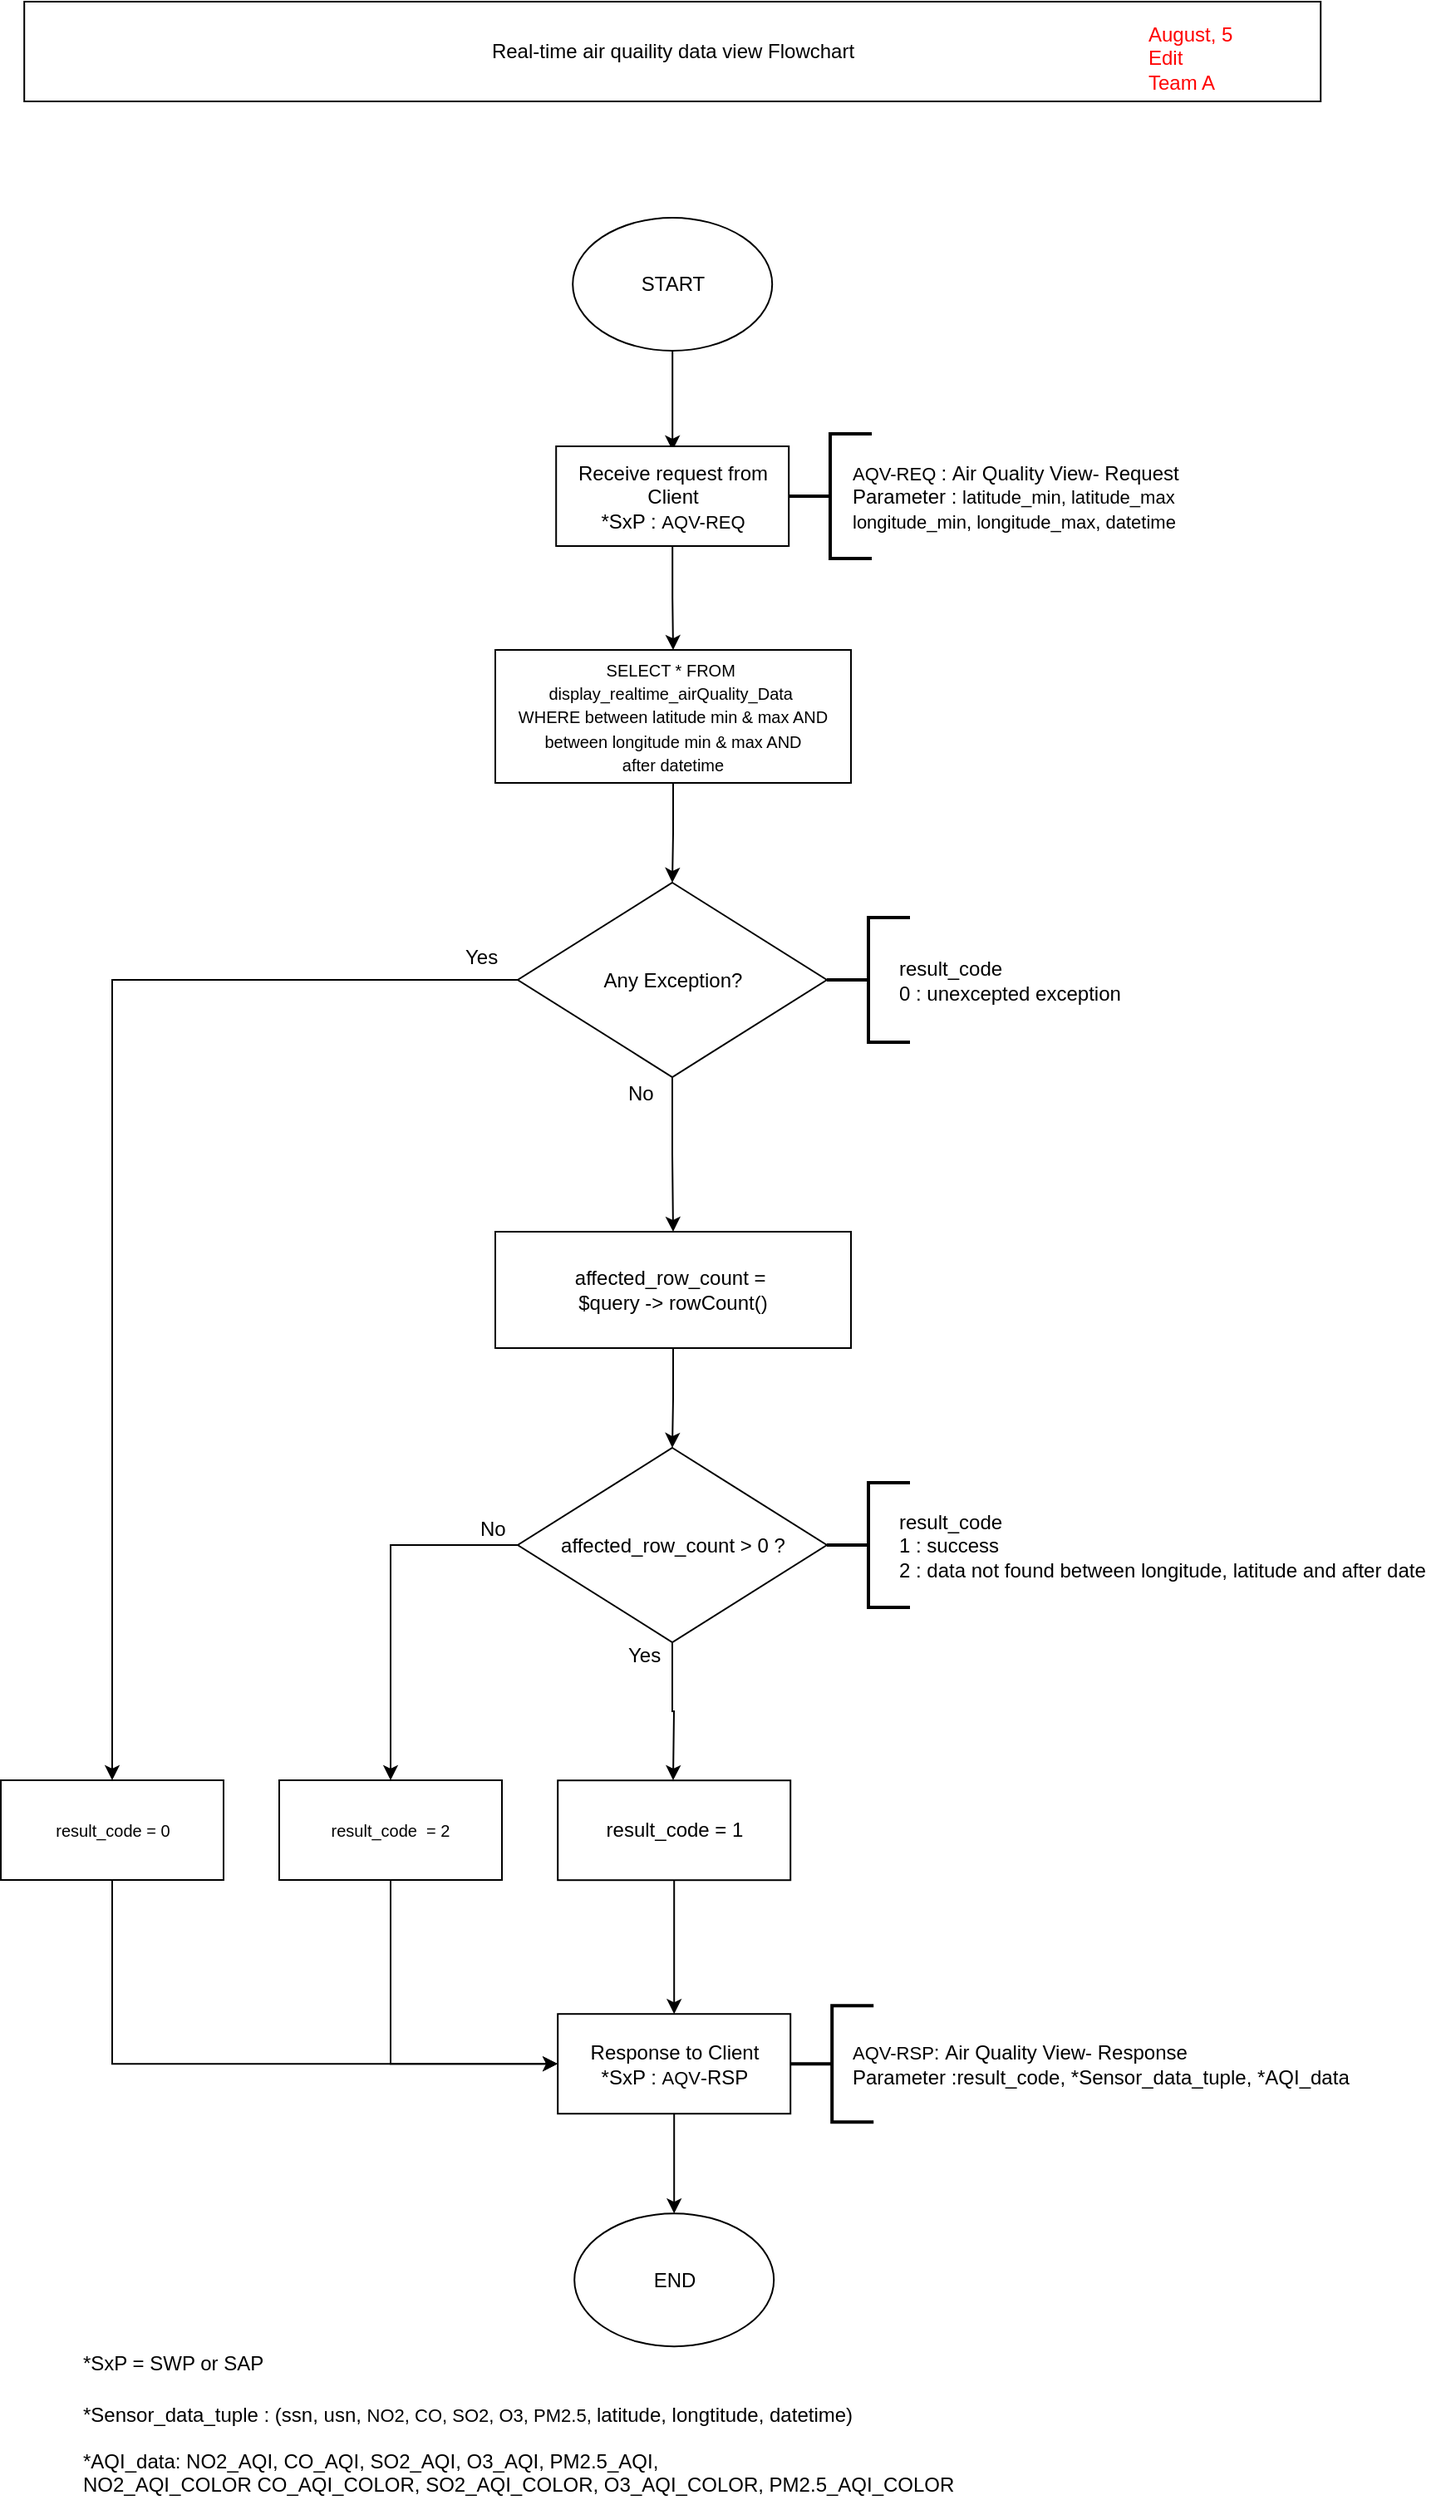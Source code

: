 <mxfile version="11.1.4" type="google"><diagram id="ABLE4gbQLp_otF9LFptc" name="Page-1"><mxGraphModel dx="2105" dy="1751" grid="1" gridSize="10" guides="1" tooltips="1" connect="1" arrows="1" fold="1" page="1" pageScale="1" pageWidth="827" pageHeight="1169" math="0" shadow="0"><root><mxCell id="0"/><mxCell id="1" parent="0"/><mxCell id="8Wl6RK5C6INiXL8hoWJC-1" style="edgeStyle=orthogonalEdgeStyle;rounded=0;orthogonalLoop=1;jettySize=auto;html=1;" parent="1" source="8Wl6RK5C6INiXL8hoWJC-2" edge="1"><mxGeometry relative="1" as="geometry"><mxPoint x="-414.4" y="-890" as="targetPoint"/></mxGeometry></mxCell><mxCell id="8Wl6RK5C6INiXL8hoWJC-2" value="START" style="ellipse;whiteSpace=wrap;html=1;" parent="1" vertex="1"><mxGeometry x="-474.4" y="-1030" width="120" height="80" as="geometry"/></mxCell><mxCell id="8Wl6RK5C6INiXL8hoWJC-3" style="edgeStyle=orthogonalEdgeStyle;rounded=0;orthogonalLoop=1;jettySize=auto;html=1;entryX=0.5;entryY=0;entryDx=0;entryDy=0;" parent="1" source="8Wl6RK5C6INiXL8hoWJC-4" target="8Wl6RK5C6INiXL8hoWJC-22" edge="1"><mxGeometry relative="1" as="geometry"><mxPoint x="-414.4" y="-760" as="targetPoint"/></mxGeometry></mxCell><mxCell id="8Wl6RK5C6INiXL8hoWJC-4" value="Receive request from Client&lt;br&gt;*SxP :&amp;nbsp;&lt;span style=&quot;font-size: 11px&quot;&gt;AQV-REQ&lt;/span&gt;" style="rounded=0;whiteSpace=wrap;html=1;" parent="1" vertex="1"><mxGeometry x="-484.4" y="-892.5" width="140" height="60" as="geometry"/></mxCell><mxCell id="8Wl6RK5C6INiXL8hoWJC-5" value="*SxP = SWP or SAP" style="text;html=1;resizable=0;points=[];autosize=1;align=left;verticalAlign=top;spacingTop=-4;" parent="1" vertex="1"><mxGeometry x="-770.9" y="250.6" width="120" height="20" as="geometry"/></mxCell><mxCell id="8Wl6RK5C6INiXL8hoWJC-6" value="" style="strokeWidth=2;html=1;shape=mxgraph.flowchart.annotation_2;align=left;pointerEvents=1" parent="1" vertex="1"><mxGeometry x="-344.5" y="-900" width="50" height="75" as="geometry"/></mxCell><mxCell id="8Wl6RK5C6INiXL8hoWJC-7" value="Real-time air quaility data view Flowchart" style="rounded=0;whiteSpace=wrap;html=1;" parent="1" vertex="1"><mxGeometry x="-804.4" y="-1160" width="780" height="60" as="geometry"/></mxCell><mxCell id="8Wl6RK5C6INiXL8hoWJC-8" style="edgeStyle=orthogonalEdgeStyle;rounded=0;orthogonalLoop=1;jettySize=auto;html=1;entryX=0.5;entryY=0;entryDx=0;entryDy=0;" parent="1" source="8Wl6RK5C6INiXL8hoWJC-9" target="8Wl6RK5C6INiXL8hoWJC-12" edge="1"><mxGeometry relative="1" as="geometry"><mxPoint x="-413.4" y="160.6" as="targetPoint"/></mxGeometry></mxCell><mxCell id="8Wl6RK5C6INiXL8hoWJC-9" value="Response to Client&lt;br&gt;*SxP :&amp;nbsp;&lt;span style=&quot;font-size: 11px&quot;&gt;AQV&lt;/span&gt;-RSP" style="rounded=0;whiteSpace=wrap;html=1;" parent="1" vertex="1"><mxGeometry x="-483.4" y="50.6" width="140" height="60" as="geometry"/></mxCell><mxCell id="8Wl6RK5C6INiXL8hoWJC-10" value="" style="strokeWidth=2;html=1;shape=mxgraph.flowchart.annotation_2;align=left;pointerEvents=1" parent="1" vertex="1"><mxGeometry x="-343.4" y="45.6" width="50" height="70" as="geometry"/></mxCell><mxCell id="8Wl6RK5C6INiXL8hoWJC-12" value="END" style="ellipse;whiteSpace=wrap;html=1;" parent="1" vertex="1"><mxGeometry x="-473.4" y="170.6" width="120" height="80" as="geometry"/></mxCell><mxCell id="8Wl6RK5C6INiXL8hoWJC-13" value="&lt;font color=&quot;#ff0000&quot;&gt;August, 5&lt;br&gt;Edit&amp;nbsp;&lt;br&gt;Team A&lt;br&gt;&lt;/font&gt;" style="text;html=1;resizable=0;points=[];autosize=1;align=left;verticalAlign=top;spacingTop=-4;" parent="1" vertex="1"><mxGeometry x="-129.9" y="-1150" width="70" height="40" as="geometry"/></mxCell><mxCell id="8Wl6RK5C6INiXL8hoWJC-16" value="*Sensor_data_tuple : (&lt;span style=&quot;white-space: nowrap&quot;&gt;ssn, usn,&amp;nbsp;&lt;/span&gt;&lt;span style=&quot;font-size: 11px&quot;&gt;NO2, CO, SO2, O3, PM2.5,&amp;nbsp;&lt;/span&gt;&lt;span style=&quot;white-space: nowrap&quot;&gt;latitude,&amp;nbsp;longtitude, datetime&lt;/span&gt;)" style="text;html=1;strokeColor=none;fillColor=none;align=left;verticalAlign=middle;whiteSpace=wrap;rounded=0;" parent="1" vertex="1"><mxGeometry x="-771" y="273" width="491" height="37" as="geometry"/></mxCell><mxCell id="8Wl6RK5C6INiXL8hoWJC-48" style="edgeStyle=orthogonalEdgeStyle;rounded=0;orthogonalLoop=1;jettySize=auto;html=1;entryX=0.5;entryY=0;entryDx=0;entryDy=0;" parent="1" source="8Wl6RK5C6INiXL8hoWJC-22" target="8Wl6RK5C6INiXL8hoWJC-47" edge="1"><mxGeometry relative="1" as="geometry"/></mxCell><mxCell id="8Wl6RK5C6INiXL8hoWJC-22" value="&lt;span style=&quot;font-size: 10px&quot;&gt;SELECT * FROM&amp;nbsp;&lt;br&gt;&lt;/span&gt;&lt;span style=&quot;font-size: 10px&quot;&gt;display_realtime_airQuality_Data&amp;nbsp;&lt;br&gt;WHERE between latitude min &amp;amp; max AND&lt;br&gt;between longitude min &amp;amp; max AND&lt;br&gt;after datetime&lt;br&gt;&lt;/span&gt;" style="rounded=0;whiteSpace=wrap;html=1;align=center;" parent="1" vertex="1"><mxGeometry x="-521" y="-770" width="214" height="80" as="geometry"/></mxCell><mxCell id="8Wl6RK5C6INiXL8hoWJC-23" style="edgeStyle=orthogonalEdgeStyle;rounded=0;orthogonalLoop=1;jettySize=auto;html=1;" parent="1" source="8Wl6RK5C6INiXL8hoWJC-25" edge="1"><mxGeometry relative="1" as="geometry"><mxPoint x="-414" y="-90" as="targetPoint"/></mxGeometry></mxCell><mxCell id="8Wl6RK5C6INiXL8hoWJC-58" style="edgeStyle=orthogonalEdgeStyle;rounded=0;orthogonalLoop=1;jettySize=auto;html=1;entryX=0.5;entryY=0;entryDx=0;entryDy=0;" parent="1" source="8Wl6RK5C6INiXL8hoWJC-25" target="8Wl6RK5C6INiXL8hoWJC-29" edge="1"><mxGeometry relative="1" as="geometry"/></mxCell><mxCell id="8Wl6RK5C6INiXL8hoWJC-25" value="&lt;span style=&quot;white-space: normal&quot;&gt;affected_row_count &amp;gt; 0 ?&lt;/span&gt;" style="rhombus;whiteSpace=wrap;html=1;align=center;" parent="1" vertex="1"><mxGeometry x="-507.5" y="-290" width="186" height="117" as="geometry"/></mxCell><mxCell id="8Wl6RK5C6INiXL8hoWJC-26" value="" style="edgeStyle=orthogonalEdgeStyle;rounded=0;orthogonalLoop=1;jettySize=auto;html=1;" parent="1" source="8Wl6RK5C6INiXL8hoWJC-27" target="8Wl6RK5C6INiXL8hoWJC-25" edge="1"><mxGeometry relative="1" as="geometry"/></mxCell><mxCell id="8Wl6RK5C6INiXL8hoWJC-27" value="affected_row_count =&amp;nbsp;&lt;br&gt;$query -&amp;gt; rowCount()" style="rounded=0;whiteSpace=wrap;html=1;align=center;" parent="1" vertex="1"><mxGeometry x="-521" y="-420" width="214" height="70" as="geometry"/></mxCell><mxCell id="8Wl6RK5C6INiXL8hoWJC-59" style="edgeStyle=orthogonalEdgeStyle;rounded=0;orthogonalLoop=1;jettySize=auto;html=1;entryX=0;entryY=0.5;entryDx=0;entryDy=0;exitX=0.5;exitY=1;exitDx=0;exitDy=0;" parent="1" source="8Wl6RK5C6INiXL8hoWJC-29" target="8Wl6RK5C6INiXL8hoWJC-9" edge="1"><mxGeometry relative="1" as="geometry"/></mxCell><mxCell id="8Wl6RK5C6INiXL8hoWJC-29" value="&lt;span style=&quot;font-size: 10px&quot;&gt;result_code&amp;nbsp; = 2&lt;/span&gt;" style="rounded=0;whiteSpace=wrap;html=1;align=center;" parent="1" vertex="1"><mxGeometry x="-651" y="-90" width="134" height="60" as="geometry"/></mxCell><mxCell id="8Wl6RK5C6INiXL8hoWJC-30" value="No" style="text;html=1;resizable=0;points=[];autosize=1;align=left;verticalAlign=top;spacingTop=-4;" parent="1" vertex="1"><mxGeometry x="-532" y="-251" width="30" height="20" as="geometry"/></mxCell><mxCell id="8Wl6RK5C6INiXL8hoWJC-31" value="Yes" style="text;html=1;resizable=0;points=[];autosize=1;align=left;verticalAlign=top;spacingTop=-4;" parent="1" vertex="1"><mxGeometry x="-443" y="-175" width="30" height="20" as="geometry"/></mxCell><mxCell id="8Wl6RK5C6INiXL8hoWJC-32" value="" style="strokeWidth=2;html=1;shape=mxgraph.flowchart.annotation_2;align=left;pointerEvents=1" parent="1" vertex="1"><mxGeometry x="-321.5" y="-269" width="50" height="75" as="geometry"/></mxCell><mxCell id="8Wl6RK5C6INiXL8hoWJC-33" value="result_code&lt;br&gt;1 : success&lt;br&gt;2 : data not found between longitude, latitude and after date" style="text;html=1;strokeColor=none;fillColor=none;align=left;verticalAlign=middle;whiteSpace=wrap;rounded=0;" parent="1" vertex="1"><mxGeometry x="-280" y="-257" width="330" height="52" as="geometry"/></mxCell><mxCell id="8Wl6RK5C6INiXL8hoWJC-44" value="&lt;span style=&quot;font-size: 11px&quot;&gt;AQV-REQ&amp;nbsp;&lt;/span&gt;&lt;span style=&quot;white-space: nowrap&quot;&gt;:&amp;nbsp;&lt;/span&gt;Air Quality View- Request&lt;br style=&quot;white-space: nowrap&quot;&gt;&lt;span style=&quot;white-space: nowrap&quot;&gt;Parameter :&amp;nbsp;&lt;/span&gt;&lt;span style=&quot;font-size: 11px ; text-align: center&quot;&gt;latitude_min, latitude_max&lt;/span&gt;&lt;br style=&quot;font-size: 11px ; text-align: center&quot;&gt;&lt;span style=&quot;font-size: 11px ; text-align: center&quot;&gt;longitude_min, longitude_max, datetime&lt;/span&gt;" style="text;html=1;strokeColor=none;fillColor=none;align=left;verticalAlign=middle;whiteSpace=wrap;rounded=0;" parent="1" vertex="1"><mxGeometry x="-308.5" y="-899" width="240" height="73" as="geometry"/></mxCell><mxCell id="8Wl6RK5C6INiXL8hoWJC-49" style="edgeStyle=orthogonalEdgeStyle;rounded=0;orthogonalLoop=1;jettySize=auto;html=1;entryX=0.5;entryY=0;entryDx=0;entryDy=0;" parent="1" source="8Wl6RK5C6INiXL8hoWJC-47" target="8Wl6RK5C6INiXL8hoWJC-27" edge="1"><mxGeometry relative="1" as="geometry"/></mxCell><mxCell id="8Wl6RK5C6INiXL8hoWJC-53" style="edgeStyle=orthogonalEdgeStyle;rounded=0;orthogonalLoop=1;jettySize=auto;html=1;entryX=0.5;entryY=0;entryDx=0;entryDy=0;" parent="1" source="8Wl6RK5C6INiXL8hoWJC-47" target="8Wl6RK5C6INiXL8hoWJC-52" edge="1"><mxGeometry relative="1" as="geometry"/></mxCell><mxCell id="8Wl6RK5C6INiXL8hoWJC-47" value="Any Exception?" style="rhombus;whiteSpace=wrap;html=1;align=center;" parent="1" vertex="1"><mxGeometry x="-507.5" y="-630" width="186" height="117" as="geometry"/></mxCell><mxCell id="8Wl6RK5C6INiXL8hoWJC-50" value="" style="strokeWidth=2;html=1;shape=mxgraph.flowchart.annotation_2;align=left;pointerEvents=1" parent="1" vertex="1"><mxGeometry x="-321.5" y="-609" width="50" height="75" as="geometry"/></mxCell><mxCell id="8Wl6RK5C6INiXL8hoWJC-51" value="result_code&lt;br&gt;0 : unexcepted exception" style="text;html=1;strokeColor=none;fillColor=none;align=left;verticalAlign=middle;whiteSpace=wrap;rounded=0;" parent="1" vertex="1"><mxGeometry x="-280" y="-597" width="150" height="52" as="geometry"/></mxCell><mxCell id="8Wl6RK5C6INiXL8hoWJC-60" style="edgeStyle=orthogonalEdgeStyle;rounded=0;orthogonalLoop=1;jettySize=auto;html=1;entryX=0;entryY=0.5;entryDx=0;entryDy=0;exitX=0.5;exitY=1;exitDx=0;exitDy=0;" parent="1" source="8Wl6RK5C6INiXL8hoWJC-52" target="8Wl6RK5C6INiXL8hoWJC-9" edge="1"><mxGeometry relative="1" as="geometry"/></mxCell><mxCell id="8Wl6RK5C6INiXL8hoWJC-52" value="&lt;span style=&quot;font-size: 10px&quot;&gt;result_code = 0&lt;/span&gt;" style="rounded=0;whiteSpace=wrap;html=1;align=center;" parent="1" vertex="1"><mxGeometry x="-818.5" y="-90" width="134" height="60" as="geometry"/></mxCell><mxCell id="8Wl6RK5C6INiXL8hoWJC-54" value="Yes" style="text;html=1;resizable=0;points=[];autosize=1;align=left;verticalAlign=top;spacingTop=-4;" parent="1" vertex="1"><mxGeometry x="-541.5" y="-595" width="30" height="20" as="geometry"/></mxCell><mxCell id="8Wl6RK5C6INiXL8hoWJC-55" value="No" style="text;html=1;resizable=0;points=[];autosize=1;align=left;verticalAlign=top;spacingTop=-4;" parent="1" vertex="1"><mxGeometry x="-443" y="-513" width="30" height="20" as="geometry"/></mxCell><mxCell id="8Wl6RK5C6INiXL8hoWJC-57" style="edgeStyle=orthogonalEdgeStyle;rounded=0;orthogonalLoop=1;jettySize=auto;html=1;entryX=0.5;entryY=0;entryDx=0;entryDy=0;" parent="1" source="8Wl6RK5C6INiXL8hoWJC-56" target="8Wl6RK5C6INiXL8hoWJC-9" edge="1"><mxGeometry relative="1" as="geometry"/></mxCell><mxCell id="8Wl6RK5C6INiXL8hoWJC-56" value="result_code = 1" style="rounded=0;whiteSpace=wrap;html=1;" parent="1" vertex="1"><mxGeometry x="-483.4" y="-89.9" width="140" height="60" as="geometry"/></mxCell><mxCell id="8Wl6RK5C6INiXL8hoWJC-61" value="&lt;span style=&quot;font-size: 11px&quot;&gt;AQV-RSP&lt;/span&gt;&lt;span style=&quot;white-space: nowrap&quot;&gt;:&amp;nbsp;&lt;/span&gt;&lt;span&gt;Air Quality View- Response&lt;br&gt;&lt;/span&gt;&lt;span style=&quot;white-space: nowrap&quot;&gt;Parameter :result_code, *&lt;/span&gt;&lt;span&gt;Sensor_data_tuple, *AQI_data&amp;nbsp;&lt;/span&gt;" style="text;html=1;strokeColor=none;fillColor=none;align=left;verticalAlign=middle;whiteSpace=wrap;rounded=0;" parent="1" vertex="1"><mxGeometry x="-308" y="56" width="308" height="49" as="geometry"/></mxCell><mxCell id="xXwqBypGB9v3Uy4Vdf3c-1" value="*AQI_data: NO2_AQI, CO_AQI, SO2_AQI, O3_AQI, PM2.5_AQI,&lt;br&gt;NO2_AQI_COLOR CO_AQI_COLOR, SO2_AQI_COLOR, O3_AQI_COLOR, PM2.5_AQI_COLOR" style="text;html=1;resizable=0;points=[];autosize=1;align=left;verticalAlign=top;spacingTop=-4;" parent="1" vertex="1"><mxGeometry x="-771" y="310" width="540" height="30" as="geometry"/></mxCell></root></mxGraphModel></diagram></mxfile>